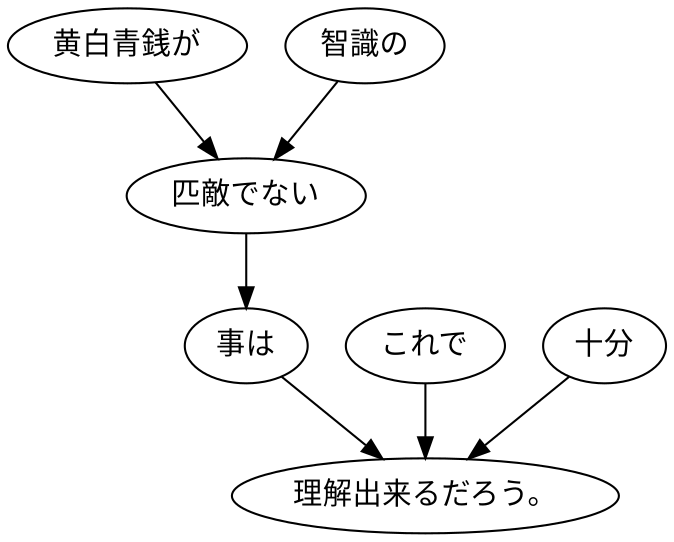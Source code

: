 digraph graph2600 {
	node0 [label="黄白青銭が"];
	node1 [label="智識の"];
	node2 [label="匹敵でない"];
	node3 [label="事は"];
	node4 [label="これで"];
	node5 [label="十分"];
	node6 [label="理解出来るだろう。"];
	node0 -> node2;
	node1 -> node2;
	node2 -> node3;
	node3 -> node6;
	node4 -> node6;
	node5 -> node6;
}
